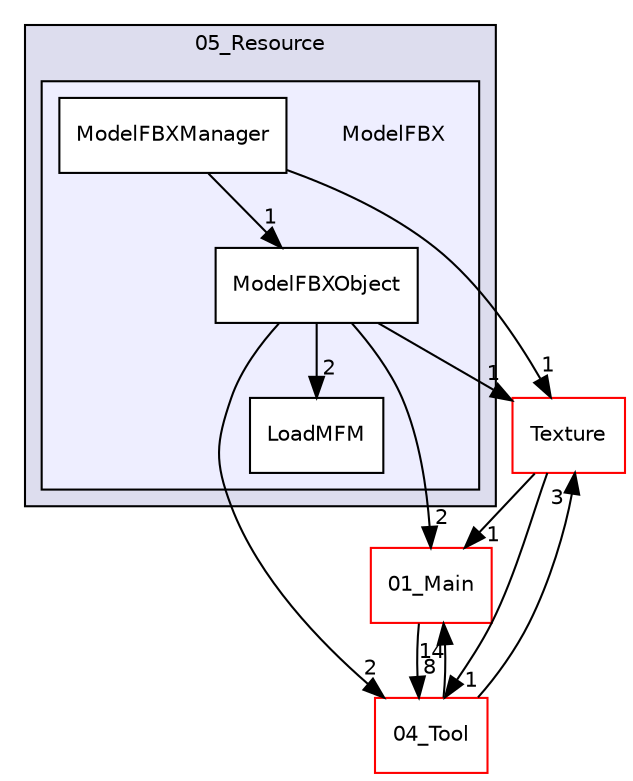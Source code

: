digraph "C:/HAL/PG関係/03_作成プログラム/03_HAL授業/就職作品/Project/source/05_Resource/ModelFBX" {
  compound=true
  node [ fontsize="10", fontname="Helvetica"];
  edge [ labelfontsize="10", labelfontname="Helvetica"];
  subgraph clusterdir_6e58c436369e4a795ef16d3c489c4702 {
    graph [ bgcolor="#ddddee", pencolor="black", label="05_Resource" fontname="Helvetica", fontsize="10", URL="dir_6e58c436369e4a795ef16d3c489c4702.html"]
  subgraph clusterdir_58a39c1561e9abd1a347a63750dc602b {
    graph [ bgcolor="#eeeeff", pencolor="black", label="" URL="dir_58a39c1561e9abd1a347a63750dc602b.html"];
    dir_58a39c1561e9abd1a347a63750dc602b [shape=plaintext label="ModelFBX"];
    dir_e1b9c324c07cc5ba0638a658df962a10 [shape=box label="LoadMFM" color="black" fillcolor="white" style="filled" URL="dir_e1b9c324c07cc5ba0638a658df962a10.html"];
    dir_f5cf961fed4544fd3ab3b57c6848d15a [shape=box label="ModelFBXManager" color="black" fillcolor="white" style="filled" URL="dir_f5cf961fed4544fd3ab3b57c6848d15a.html"];
    dir_9774371c88964d7f03c9abc1303cc4c3 [shape=box label="ModelFBXObject" color="black" fillcolor="white" style="filled" URL="dir_9774371c88964d7f03c9abc1303cc4c3.html"];
  }
  }
  dir_5aef917e3ba72aa470224909808ad58d [shape=box label="Texture" fillcolor="white" style="filled" color="red" URL="dir_5aef917e3ba72aa470224909808ad58d.html"];
  dir_b2ee2f4b37d8460d9f5246ffd8c74e11 [shape=box label="01_Main" fillcolor="white" style="filled" color="red" URL="dir_b2ee2f4b37d8460d9f5246ffd8c74e11.html"];
  dir_48bb4aacea20c6a8378e1408d864b090 [shape=box label="04_Tool" fillcolor="white" style="filled" color="red" URL="dir_48bb4aacea20c6a8378e1408d864b090.html"];
  dir_5aef917e3ba72aa470224909808ad58d->dir_b2ee2f4b37d8460d9f5246ffd8c74e11 [headlabel="1", labeldistance=1.5 headhref="dir_000172_000001.html"];
  dir_5aef917e3ba72aa470224909808ad58d->dir_48bb4aacea20c6a8378e1408d864b090 [headlabel="1", labeldistance=1.5 headhref="dir_000172_000080.html"];
  dir_b2ee2f4b37d8460d9f5246ffd8c74e11->dir_48bb4aacea20c6a8378e1408d864b090 [headlabel="8", labeldistance=1.5 headhref="dir_000001_000080.html"];
  dir_f5cf961fed4544fd3ab3b57c6848d15a->dir_5aef917e3ba72aa470224909808ad58d [headlabel="1", labeldistance=1.5 headhref="dir_000165_000172.html"];
  dir_f5cf961fed4544fd3ab3b57c6848d15a->dir_9774371c88964d7f03c9abc1303cc4c3 [headlabel="1", labeldistance=1.5 headhref="dir_000165_000166.html"];
  dir_48bb4aacea20c6a8378e1408d864b090->dir_5aef917e3ba72aa470224909808ad58d [headlabel="3", labeldistance=1.5 headhref="dir_000080_000172.html"];
  dir_48bb4aacea20c6a8378e1408d864b090->dir_b2ee2f4b37d8460d9f5246ffd8c74e11 [headlabel="14", labeldistance=1.5 headhref="dir_000080_000001.html"];
  dir_9774371c88964d7f03c9abc1303cc4c3->dir_5aef917e3ba72aa470224909808ad58d [headlabel="1", labeldistance=1.5 headhref="dir_000166_000172.html"];
  dir_9774371c88964d7f03c9abc1303cc4c3->dir_b2ee2f4b37d8460d9f5246ffd8c74e11 [headlabel="2", labeldistance=1.5 headhref="dir_000166_000001.html"];
  dir_9774371c88964d7f03c9abc1303cc4c3->dir_e1b9c324c07cc5ba0638a658df962a10 [headlabel="2", labeldistance=1.5 headhref="dir_000166_000164.html"];
  dir_9774371c88964d7f03c9abc1303cc4c3->dir_48bb4aacea20c6a8378e1408d864b090 [headlabel="2", labeldistance=1.5 headhref="dir_000166_000080.html"];
}
